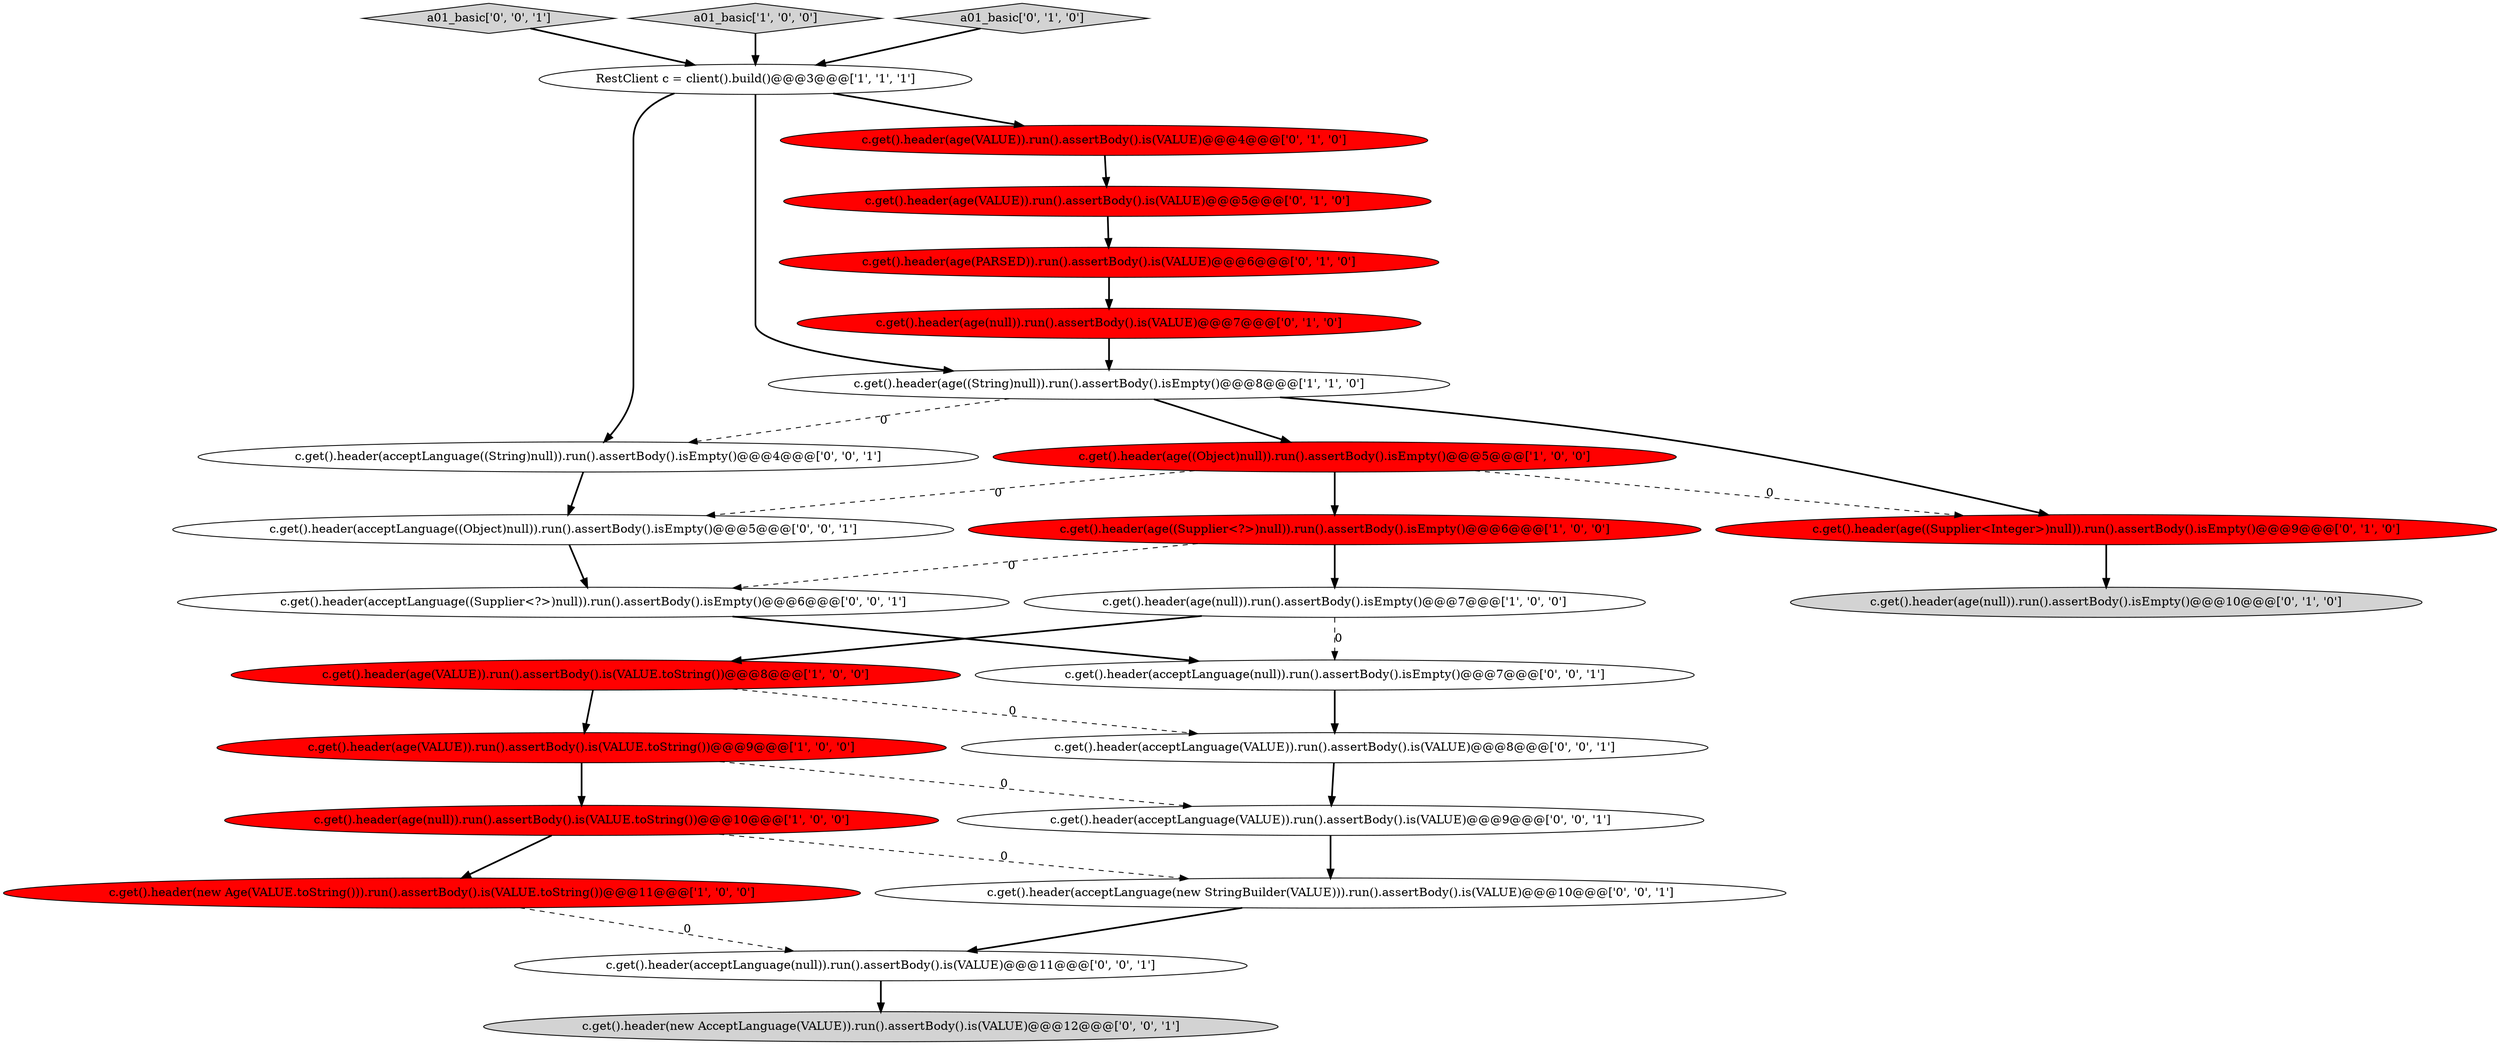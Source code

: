 digraph {
25 [style = filled, label = "a01_basic['0', '0', '1']", fillcolor = lightgray, shape = diamond image = "AAA0AAABBB3BBB"];
0 [style = filled, label = "c.get().header(new Age(VALUE.toString())).run().assertBody().is(VALUE.toString())@@@11@@@['1', '0', '0']", fillcolor = red, shape = ellipse image = "AAA1AAABBB1BBB"];
7 [style = filled, label = "c.get().header(age(null)).run().assertBody().isEmpty()@@@7@@@['1', '0', '0']", fillcolor = white, shape = ellipse image = "AAA0AAABBB1BBB"];
24 [style = filled, label = "c.get().header(acceptLanguage((Supplier<?>)null)).run().assertBody().isEmpty()@@@6@@@['0', '0', '1']", fillcolor = white, shape = ellipse image = "AAA0AAABBB3BBB"];
6 [style = filled, label = "c.get().header(age((Supplier<?>)null)).run().assertBody().isEmpty()@@@6@@@['1', '0', '0']", fillcolor = red, shape = ellipse image = "AAA1AAABBB1BBB"];
2 [style = filled, label = "c.get().header(age((Object)null)).run().assertBody().isEmpty()@@@5@@@['1', '0', '0']", fillcolor = red, shape = ellipse image = "AAA1AAABBB1BBB"];
8 [style = filled, label = "c.get().header(age((String)null)).run().assertBody().isEmpty()@@@8@@@['1', '1', '0']", fillcolor = white, shape = ellipse image = "AAA0AAABBB1BBB"];
18 [style = filled, label = "c.get().header(acceptLanguage(null)).run().assertBody().is(VALUE)@@@11@@@['0', '0', '1']", fillcolor = white, shape = ellipse image = "AAA0AAABBB3BBB"];
20 [style = filled, label = "c.get().header(acceptLanguage((Object)null)).run().assertBody().isEmpty()@@@5@@@['0', '0', '1']", fillcolor = white, shape = ellipse image = "AAA0AAABBB3BBB"];
22 [style = filled, label = "c.get().header(acceptLanguage(VALUE)).run().assertBody().is(VALUE)@@@8@@@['0', '0', '1']", fillcolor = white, shape = ellipse image = "AAA0AAABBB3BBB"];
17 [style = filled, label = "c.get().header(acceptLanguage(new StringBuilder(VALUE))).run().assertBody().is(VALUE)@@@10@@@['0', '0', '1']", fillcolor = white, shape = ellipse image = "AAA0AAABBB3BBB"];
21 [style = filled, label = "c.get().header(acceptLanguage((String)null)).run().assertBody().isEmpty()@@@4@@@['0', '0', '1']", fillcolor = white, shape = ellipse image = "AAA0AAABBB3BBB"];
9 [style = filled, label = "a01_basic['1', '0', '0']", fillcolor = lightgray, shape = diamond image = "AAA0AAABBB1BBB"];
16 [style = filled, label = "c.get().header(age(null)).run().assertBody().is(VALUE)@@@7@@@['0', '1', '0']", fillcolor = red, shape = ellipse image = "AAA1AAABBB2BBB"];
26 [style = filled, label = "c.get().header(acceptLanguage(VALUE)).run().assertBody().is(VALUE)@@@9@@@['0', '0', '1']", fillcolor = white, shape = ellipse image = "AAA0AAABBB3BBB"];
5 [style = filled, label = "c.get().header(age(null)).run().assertBody().is(VALUE.toString())@@@10@@@['1', '0', '0']", fillcolor = red, shape = ellipse image = "AAA1AAABBB1BBB"];
3 [style = filled, label = "c.get().header(age(VALUE)).run().assertBody().is(VALUE.toString())@@@9@@@['1', '0', '0']", fillcolor = red, shape = ellipse image = "AAA1AAABBB1BBB"];
14 [style = filled, label = "a01_basic['0', '1', '0']", fillcolor = lightgray, shape = diamond image = "AAA0AAABBB2BBB"];
10 [style = filled, label = "c.get().header(age(PARSED)).run().assertBody().is(VALUE)@@@6@@@['0', '1', '0']", fillcolor = red, shape = ellipse image = "AAA1AAABBB2BBB"];
15 [style = filled, label = "c.get().header(age(VALUE)).run().assertBody().is(VALUE)@@@4@@@['0', '1', '0']", fillcolor = red, shape = ellipse image = "AAA1AAABBB2BBB"];
4 [style = filled, label = "RestClient c = client().build()@@@3@@@['1', '1', '1']", fillcolor = white, shape = ellipse image = "AAA0AAABBB1BBB"];
23 [style = filled, label = "c.get().header(acceptLanguage(null)).run().assertBody().isEmpty()@@@7@@@['0', '0', '1']", fillcolor = white, shape = ellipse image = "AAA0AAABBB3BBB"];
11 [style = filled, label = "c.get().header(age((Supplier<Integer>)null)).run().assertBody().isEmpty()@@@9@@@['0', '1', '0']", fillcolor = red, shape = ellipse image = "AAA1AAABBB2BBB"];
13 [style = filled, label = "c.get().header(age(VALUE)).run().assertBody().is(VALUE)@@@5@@@['0', '1', '0']", fillcolor = red, shape = ellipse image = "AAA1AAABBB2BBB"];
1 [style = filled, label = "c.get().header(age(VALUE)).run().assertBody().is(VALUE.toString())@@@8@@@['1', '0', '0']", fillcolor = red, shape = ellipse image = "AAA1AAABBB1BBB"];
12 [style = filled, label = "c.get().header(age(null)).run().assertBody().isEmpty()@@@10@@@['0', '1', '0']", fillcolor = lightgray, shape = ellipse image = "AAA0AAABBB2BBB"];
19 [style = filled, label = "c.get().header(new AcceptLanguage(VALUE)).run().assertBody().is(VALUE)@@@12@@@['0', '0', '1']", fillcolor = lightgray, shape = ellipse image = "AAA0AAABBB3BBB"];
13->10 [style = bold, label=""];
22->26 [style = bold, label=""];
15->13 [style = bold, label=""];
7->1 [style = bold, label=""];
2->20 [style = dashed, label="0"];
7->23 [style = dashed, label="0"];
3->26 [style = dashed, label="0"];
16->8 [style = bold, label=""];
26->17 [style = bold, label=""];
2->6 [style = bold, label=""];
9->4 [style = bold, label=""];
4->15 [style = bold, label=""];
1->3 [style = bold, label=""];
4->21 [style = bold, label=""];
18->19 [style = bold, label=""];
25->4 [style = bold, label=""];
11->12 [style = bold, label=""];
8->21 [style = dashed, label="0"];
1->22 [style = dashed, label="0"];
3->5 [style = bold, label=""];
23->22 [style = bold, label=""];
21->20 [style = bold, label=""];
5->17 [style = dashed, label="0"];
10->16 [style = bold, label=""];
8->2 [style = bold, label=""];
5->0 [style = bold, label=""];
6->24 [style = dashed, label="0"];
0->18 [style = dashed, label="0"];
4->8 [style = bold, label=""];
2->11 [style = dashed, label="0"];
6->7 [style = bold, label=""];
20->24 [style = bold, label=""];
8->11 [style = bold, label=""];
17->18 [style = bold, label=""];
14->4 [style = bold, label=""];
24->23 [style = bold, label=""];
}
